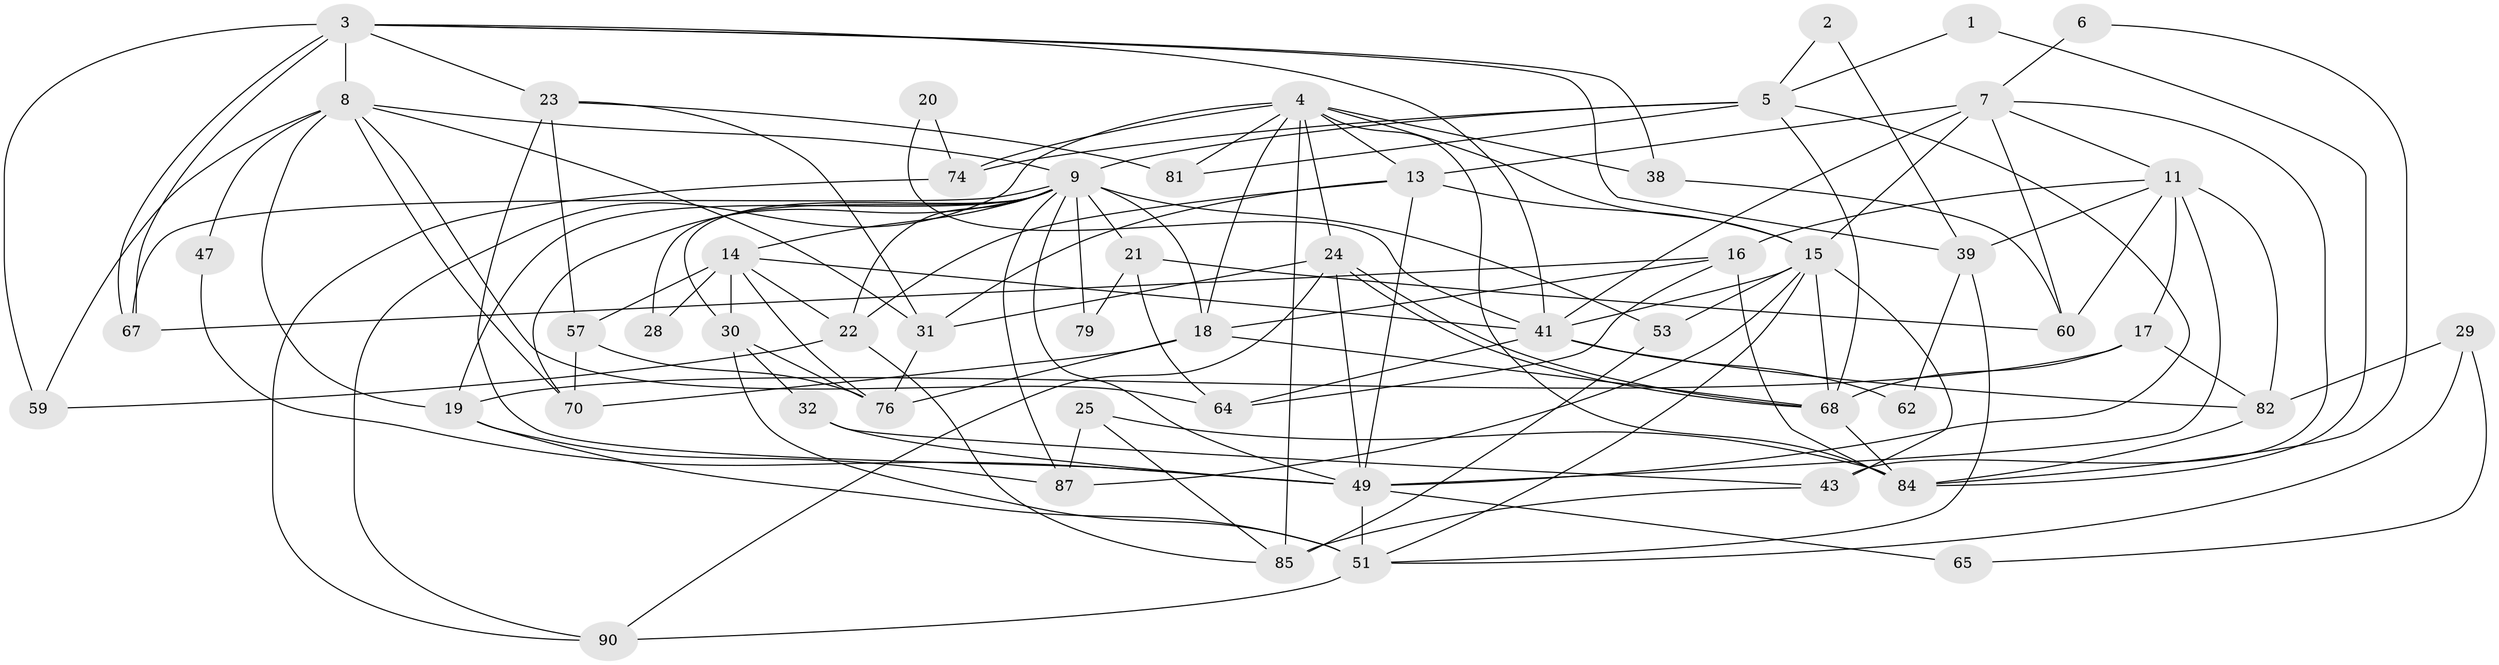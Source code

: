 // original degree distribution, {2: 0.15384615384615385, 5: 0.18681318681318682, 4: 0.34065934065934067, 6: 0.08791208791208792, 3: 0.18681318681318682, 7: 0.04395604395604396}
// Generated by graph-tools (version 1.1) at 2025/18/03/04/25 18:18:43]
// undirected, 54 vertices, 134 edges
graph export_dot {
graph [start="1"]
  node [color=gray90,style=filled];
  1;
  2;
  3 [super="+12"];
  4 [super="+56"];
  5 [super="+86+26"];
  6;
  7 [super="+27+48"];
  8 [super="+42+35"];
  9 [super="+10+44"];
  11 [super="+33"];
  13 [super="+88"];
  14 [super="+55"];
  15 [super="+34"];
  16 [super="+40"];
  17;
  18;
  19 [super="+36"];
  20;
  21;
  22 [super="+37+66"];
  23 [super="+80"];
  24 [super="+73"];
  25;
  28;
  29;
  30 [super="+75"];
  31;
  32;
  38;
  39;
  41 [super="+58+46"];
  43;
  47;
  49 [super="+54+83"];
  51 [super="+69"];
  53;
  57;
  59;
  60 [super="+63+61"];
  62;
  64;
  65;
  67;
  68 [super="+77+78"];
  70;
  74;
  76;
  79;
  81;
  82;
  84;
  85;
  87;
  90;
  1 -- 84;
  1 -- 5;
  2 -- 39;
  2 -- 5;
  3 -- 59 [weight=2];
  3 -- 67;
  3 -- 67;
  3 -- 39;
  3 -- 38;
  3 -- 23;
  3 -- 8;
  3 -- 41;
  4 -- 18;
  4 -- 74;
  4 -- 81;
  4 -- 84;
  4 -- 38;
  4 -- 85;
  4 -- 90;
  4 -- 15;
  4 -- 24;
  4 -- 13;
  5 -- 81;
  5 -- 68;
  5 -- 74;
  5 -- 9 [weight=2];
  5 -- 49;
  6 -- 84;
  6 -- 7;
  7 -- 11;
  7 -- 43;
  7 -- 15 [weight=2];
  7 -- 60;
  7 -- 41;
  7 -- 13 [weight=2];
  8 -- 64;
  8 -- 31;
  8 -- 70;
  8 -- 59;
  8 -- 47;
  8 -- 9;
  8 -- 19;
  9 -- 87;
  9 -- 67;
  9 -- 79 [weight=2];
  9 -- 22;
  9 -- 28;
  9 -- 70;
  9 -- 14;
  9 -- 49 [weight=2];
  9 -- 18;
  9 -- 21;
  9 -- 53;
  9 -- 19;
  9 -- 30;
  11 -- 39;
  11 -- 17;
  11 -- 82;
  11 -- 60;
  11 -- 49;
  11 -- 16;
  13 -- 49;
  13 -- 31;
  13 -- 15;
  13 -- 22;
  14 -- 41;
  14 -- 57;
  14 -- 30;
  14 -- 28;
  14 -- 76;
  14 -- 22;
  15 -- 43;
  15 -- 87;
  15 -- 53;
  15 -- 41;
  15 -- 51;
  15 -- 68;
  16 -- 84;
  16 -- 64;
  16 -- 67;
  16 -- 18;
  17 -- 19;
  17 -- 68;
  17 -- 82;
  18 -- 76;
  18 -- 70;
  18 -- 68;
  19 -- 51 [weight=2];
  19 -- 87;
  20 -- 41;
  20 -- 74;
  21 -- 79;
  21 -- 60;
  21 -- 64;
  22 -- 85;
  22 -- 59;
  23 -- 81;
  23 -- 57;
  23 -- 31;
  23 -- 49;
  24 -- 68;
  24 -- 68;
  24 -- 49;
  24 -- 90;
  24 -- 31;
  25 -- 85;
  25 -- 84;
  25 -- 87;
  29 -- 51;
  29 -- 82;
  29 -- 65;
  30 -- 76;
  30 -- 32;
  30 -- 51;
  31 -- 76;
  32 -- 43;
  32 -- 49;
  38 -- 60 [weight=2];
  39 -- 62;
  39 -- 51;
  41 -- 82;
  41 -- 62;
  41 -- 64;
  43 -- 85;
  47 -- 49;
  49 -- 51;
  49 -- 65;
  51 -- 90;
  53 -- 85;
  57 -- 70;
  57 -- 76;
  68 -- 84;
  74 -- 90;
  82 -- 84;
}

